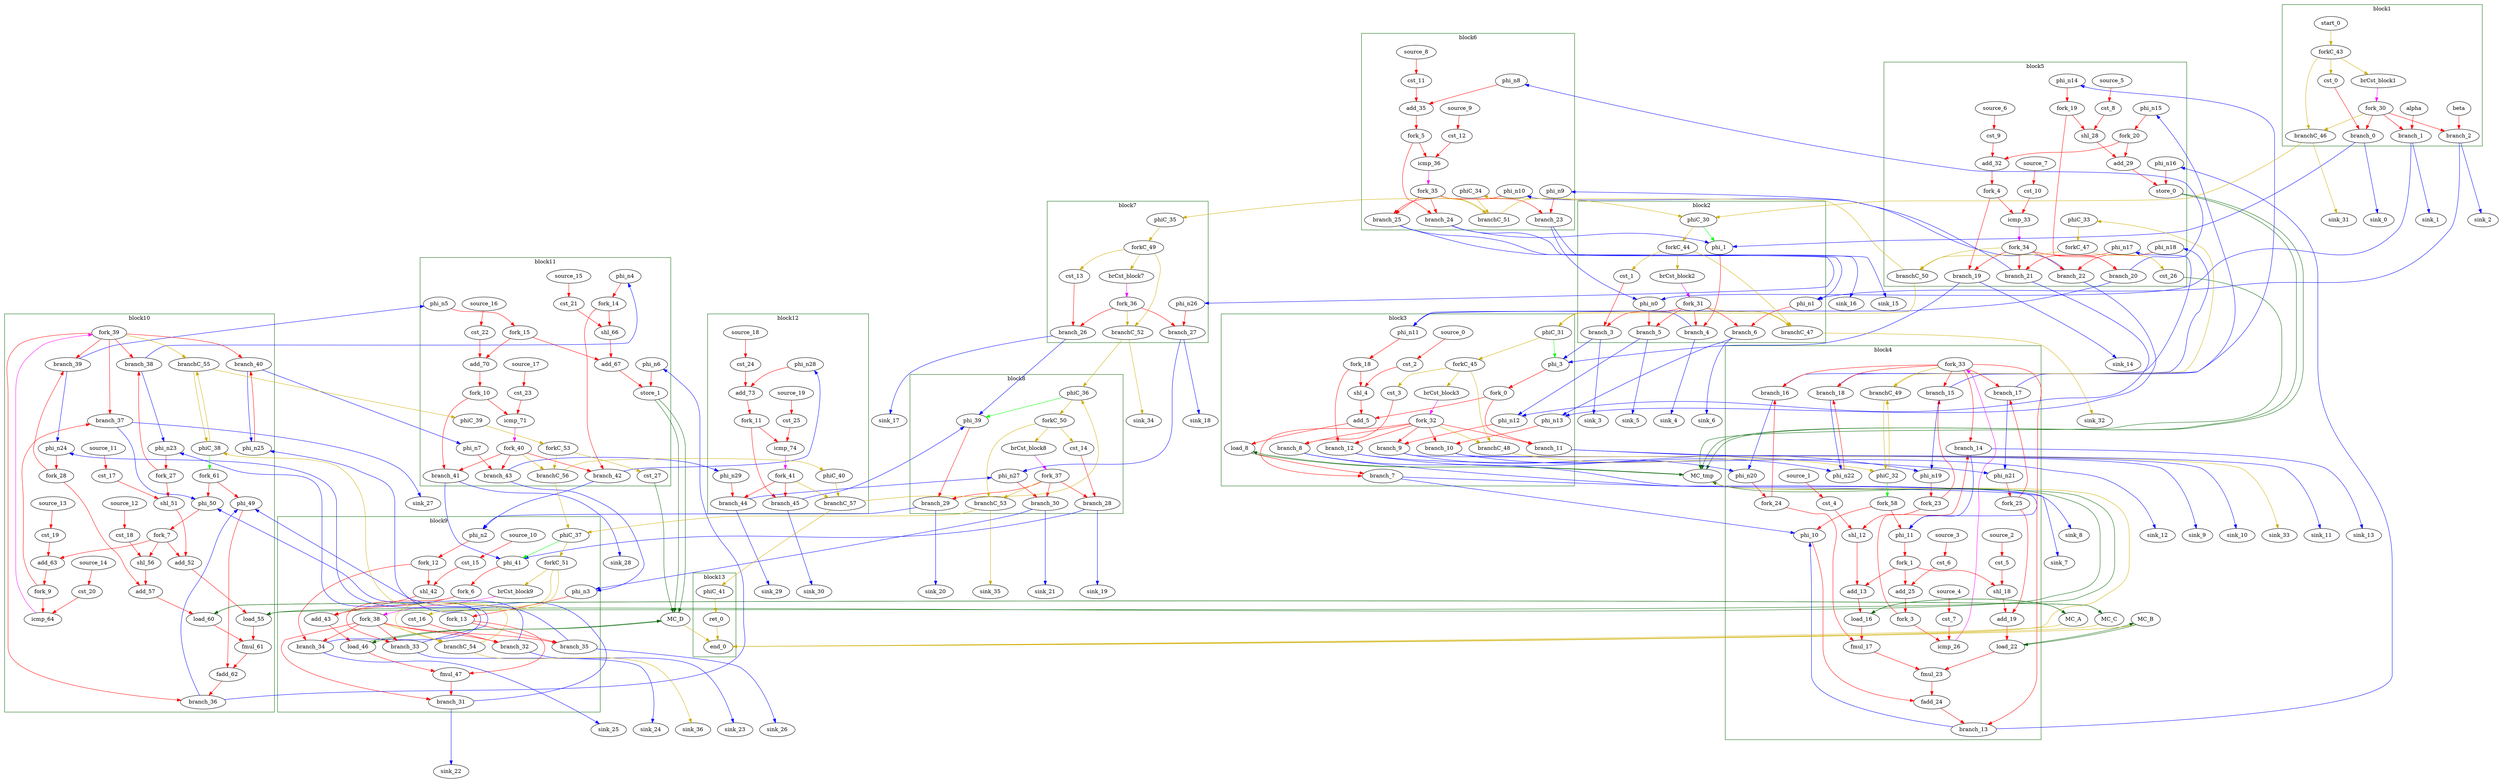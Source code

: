 Digraph G {
	splines=spline;
//DHLS version: 0.1.1" [shape = "none" pos = "20,20!"]
		"alpha" [type = "Entry", bbID= 1, in = "in1:32", out = "out1:32"];
		"beta" [type = "Entry", bbID= 1, in = "in1:32", out = "out1:32"];
		"brCst_block1" [type = "Constant", bbID= 1, in = "in1:1", out = "out1:1", value = "0x1"];
		"cst_0" [type = "Constant", bbID= 1, in = "in1:1", out = "out1:1", value = "0x00000000"];
		"phi_1" [type = "Mux", bbID= 2, in = "in1?:1 in2:4 in3:4 ", out = "out1:4", delay=1.397];
		"brCst_block2" [type = "Constant", bbID= 2, in = "in1:1", out = "out1:1", value = "0x1"];
		"cst_1" [type = "Constant", bbID= 2, in = "in1:1", out = "out1:1", value = "0x00000000"];
		"phi_3" [type = "Mux", bbID= 3, in = "in1?:1 in2:4 in3:4 ", out = "out1:4", delay=1.397];
		"cst_2" [type = "Constant", bbID= 3, in = "in1:2", out = "out1:2", value = "0x00000003"];
		"shl_4" [type = "Operator", bbID= 3, op = "shl_op", in = "in1:7 in2:7 ", out = "out1:7 ", delay=0.000, latency=0, II=1];
		"add_5" [type = "Operator", bbID= 3, op = "add_op", in = "in1:8 in2:8 ", out = "out1:8 ", delay=2.287, latency=0, II=1];
		"load_8" [type = "Operator", bbID= 3, op = "mc_load_op", bbID= 3, portId= 0, in = "in1:32 in2:8 ", out = "out1:32 out2:8 ", delay=1.412, latency=2, II=1];
		"brCst_block3" [type = "Constant", bbID= 3, in = "in1:1", out = "out1:1", value = "0x1"];
		"phi_10" [type = "Mux", bbID= 4, in = "in1?:1 in2:32 in3:32 ", out = "out1:32", delay=1.397];
		"cst_3" [type = "Constant", bbID= 3, in = "in1:1", out = "out1:1", value = "0x00000000"];
		"phi_11" [type = "Mux", bbID= 4, in = "in1?:1 in2:4 in3:4 ", out = "out1:4", delay=1.397];
		"cst_4" [type = "Constant", bbID= 4, in = "in1:2", out = "out1:2", value = "0x00000003"];
		"shl_12" [type = "Operator", bbID= 4, op = "shl_op", in = "in1:7 in2:7 ", out = "out1:7 ", delay=0.000, latency=0, II=1];
		"add_13" [type = "Operator", bbID= 4, op = "add_op", in = "in1:8 in2:8 ", out = "out1:8 ", delay=2.287, latency=0, II=1];
		"load_16" [type = "Operator", bbID= 4, op = "mc_load_op", bbID= 4, portId= 0, in = "in1:32 in2:8 ", out = "out1:32 out2:8 ", delay=1.412, latency=2, II=1];
		"fmul_17" [type = "Operator", bbID= 4, op = "fmul_op", in = "in1:32 in2:32 ", out = "out1:32 ", delay=0.000, latency=6, II=1];
		"cst_5" [type = "Constant", bbID= 4, in = "in1:2", out = "out1:2", value = "0x00000003"];
		"shl_18" [type = "Operator", bbID= 4, op = "shl_op", in = "in1:7 in2:7 ", out = "out1:7 ", delay=0.000, latency=0, II=1];
		"add_19" [type = "Operator", bbID= 4, op = "add_op", in = "in1:8 in2:8 ", out = "out1:8 ", delay=2.287, latency=0, II=1];
		"load_22" [type = "Operator", bbID= 4, op = "mc_load_op", bbID= 4, portId= 0, in = "in1:32 in2:8 ", out = "out1:32 out2:8 ", delay=1.412, latency=2, II=1];
		"fmul_23" [type = "Operator", bbID= 4, op = "fmul_op", in = "in1:32 in2:32 ", out = "out1:32 ", delay=0.000, latency=6, II=1];
		"fadd_24" [type = "Operator", bbID= 4, op = "fadd_op", in = "in1:32 in2:32 ", out = "out1:32 ", delay=0.000, latency=10, II=1];
		"cst_6" [type = "Constant", bbID= 4, in = "in1:1", out = "out1:1", value = "0x00000001"];
		"add_25" [type = "Operator", bbID= 4, op = "add_op", in = "in1:4 in2:4 ", out = "out1:4 ", delay=2.287, latency=0, II=1];
		"cst_7" [type = "Constant", bbID= 4, in = "in1:4", out = "out1:4", value = "0x00000008"];
		"icmp_26" [type = "Operator", bbID= 4, op = "icmp_ult_op", in = "in1:4 in2:4 ", out = "out1:1 ", delay=1.907, latency=0, II=1];
		"cst_8" [type = "Constant", bbID= 5, in = "in1:2", out = "out1:2", value = "0x00000003"];
		"shl_28" [type = "Operator", bbID= 5, op = "shl_op", in = "in1:7 in2:7 ", out = "out1:7 ", delay=0.000, latency=0, II=1];
		"add_29" [type = "Operator", bbID= 5, op = "add_op", in = "in1:8 in2:8 ", out = "out1:8 ", delay=2.287, latency=0, II=1];
		"store_0" [type = "Operator", bbID= 5, op = "mc_store_op", bbID= 5, portId= 0, in = "in1:32 in2:8 ", out = "out1:32 out2:8 ", delay=0.672, latency=0, II=1];
		"cst_9" [type = "Constant", bbID= 5, in = "in1:1", out = "out1:1", value = "0x00000001"];
		"add_32" [type = "Operator", bbID= 5, op = "add_op", in = "in1:4 in2:4 ", out = "out1:4 ", delay=2.287, latency=0, II=1];
		"cst_10" [type = "Constant", bbID= 5, in = "in1:4", out = "out1:4", value = "0x00000008"];
		"icmp_33" [type = "Operator", bbID= 5, op = "icmp_ult_op", in = "in1:4 in2:4 ", out = "out1:1 ", delay=1.907, latency=0, II=1];
		"cst_11" [type = "Constant", bbID= 6, in = "in1:1", out = "out1:1", value = "0x00000001"];
		"add_35" [type = "Operator", bbID= 6, op = "add_op", in = "in1:4 in2:4 ", out = "out1:4 ", delay=2.287, latency=0, II=1];
		"cst_12" [type = "Constant", bbID= 6, in = "in1:4", out = "out1:4", value = "0x00000008"];
		"icmp_36" [type = "Operator", bbID= 6, op = "icmp_ult_op", in = "in1:4 in2:4 ", out = "out1:1 ", delay=1.907, latency=0, II=1];
		"brCst_block7" [type = "Constant", bbID= 7, in = "in1:1", out = "out1:1", value = "0x1"];
		"cst_13" [type = "Constant", bbID= 7, in = "in1:1", out = "out1:1", value = "0x00000000"];
		"phi_39" [type = "Mux", bbID= 8, in = "in1?:1 in2:4 in3:4 ", out = "out1:4", delay=1.397];
		"brCst_block8" [type = "Constant", bbID= 8, in = "in1:1", out = "out1:1", value = "0x1"];
		"cst_14" [type = "Constant", bbID= 8, in = "in1:1", out = "out1:1", value = "0x00000000"];
		"phi_41" [type = "Mux", bbID= 9, in = "in1?:1 in2:4 in3:4 ", out = "out1:4", delay=1.397];
		"cst_15" [type = "Constant", bbID= 9, in = "in1:2", out = "out1:2", value = "0x00000003"];
		"shl_42" [type = "Operator", bbID= 9, op = "shl_op", in = "in1:7 in2:7 ", out = "out1:7 ", delay=0.000, latency=0, II=1];
		"add_43" [type = "Operator", bbID= 9, op = "add_op", in = "in1:8 in2:8 ", out = "out1:8 ", delay=2.287, latency=0, II=1];
		"load_46" [type = "Operator", bbID= 9, op = "mc_load_op", bbID= 9, portId= 0, in = "in1:32 in2:8 ", out = "out1:32 out2:8 ", delay=1.412, latency=2, II=1];
		"fmul_47" [type = "Operator", bbID= 9, op = "fmul_op", in = "in1:32 in2:32 ", out = "out1:32 ", delay=0.000, latency=6, II=1];
		"brCst_block9" [type = "Constant", bbID= 9, in = "in1:1", out = "out1:1", value = "0x1"];
		"phi_49" [type = "Mux", bbID= 10, in = "in1?:1 in2:32 in3:32 ", out = "out1:32", delay=1.397];
		"cst_16" [type = "Constant", bbID= 9, in = "in1:1", out = "out1:1", value = "0x00000000"];
		"phi_50" [type = "Mux", bbID= 10, in = "in1?:1 in2:4 in3:4 ", out = "out1:4", delay=1.397];
		"cst_17" [type = "Constant", bbID= 10, in = "in1:2", out = "out1:2", value = "0x00000003"];
		"shl_51" [type = "Operator", bbID= 10, op = "shl_op", in = "in1:7 in2:7 ", out = "out1:7 ", delay=0.000, latency=0, II=1];
		"add_52" [type = "Operator", bbID= 10, op = "add_op", in = "in1:8 in2:8 ", out = "out1:8 ", delay=2.287, latency=0, II=1];
		"load_55" [type = "Operator", bbID= 10, op = "mc_load_op", bbID= 10, portId= 1, in = "in1:32 in2:8 ", out = "out1:32 out2:8 ", delay=1.412, latency=2, II=1];
		"cst_18" [type = "Constant", bbID= 10, in = "in1:2", out = "out1:2", value = "0x00000003"];
		"shl_56" [type = "Operator", bbID= 10, op = "shl_op", in = "in1:7 in2:7 ", out = "out1:7 ", delay=0.000, latency=0, II=1];
		"add_57" [type = "Operator", bbID= 10, op = "add_op", in = "in1:8 in2:8 ", out = "out1:8 ", delay=2.287, latency=0, II=1];
		"load_60" [type = "Operator", bbID= 10, op = "mc_load_op", bbID= 10, portId= 0, in = "in1:32 in2:8 ", out = "out1:32 out2:8 ", delay=1.412, latency=2, II=1];
		"fmul_61" [type = "Operator", bbID= 10, op = "fmul_op", in = "in1:32 in2:32 ", out = "out1:32 ", delay=0.000, latency=6, II=1];
		"fadd_62" [type = "Operator", bbID= 10, op = "fadd_op", in = "in1:32 in2:32 ", out = "out1:32 ", delay=0.000, latency=10, II=1];
		"cst_19" [type = "Constant", bbID= 10, in = "in1:1", out = "out1:1", value = "0x00000001"];
		"add_63" [type = "Operator", bbID= 10, op = "add_op", in = "in1:4 in2:4 ", out = "out1:4 ", delay=2.287, latency=0, II=1];
		"cst_20" [type = "Constant", bbID= 10, in = "in1:4", out = "out1:4", value = "0x00000008"];
		"icmp_64" [type = "Operator", bbID= 10, op = "icmp_ult_op", in = "in1:4 in2:4 ", out = "out1:1 ", delay=1.907, latency=0, II=1];
		"cst_21" [type = "Constant", bbID= 11, in = "in1:2", out = "out1:2", value = "0x00000003"];
		"shl_66" [type = "Operator", bbID= 11, op = "shl_op", in = "in1:7 in2:7 ", out = "out1:7 ", delay=0.000, latency=0, II=1];
		"add_67" [type = "Operator", bbID= 11, op = "add_op", in = "in1:8 in2:8 ", out = "out1:8 ", delay=2.287, latency=0, II=1];
		"store_1" [type = "Operator", bbID= 11, op = "mc_store_op", bbID= 11, portId= 0, in = "in1:32 in2:8 ", out = "out1:32 out2:8 ", delay=0.672, latency=0, II=1];
		"cst_22" [type = "Constant", bbID= 11, in = "in1:1", out = "out1:1", value = "0x00000001"];
		"add_70" [type = "Operator", bbID= 11, op = "add_op", in = "in1:4 in2:4 ", out = "out1:4 ", delay=2.287, latency=0, II=1];
		"cst_23" [type = "Constant", bbID= 11, in = "in1:4", out = "out1:4", value = "0x00000008"];
		"icmp_71" [type = "Operator", bbID= 11, op = "icmp_ult_op", in = "in1:4 in2:4 ", out = "out1:1 ", delay=1.907, latency=0, II=1];
		"cst_24" [type = "Constant", bbID= 12, in = "in1:1", out = "out1:1", value = "0x00000001"];
		"add_73" [type = "Operator", bbID= 12, op = "add_op", in = "in1:4 in2:4 ", out = "out1:4 ", delay=2.287, latency=0, II=1];
		"cst_25" [type = "Constant", bbID= 12, in = "in1:4", out = "out1:4", value = "0x00000008"];
		"icmp_74" [type = "Operator", bbID= 12, op = "icmp_ult_op", in = "in1:4 in2:4 ", out = "out1:1 ", delay=1.907, latency=0, II=1];
		"ret_0" [type = "Operator", bbID= 13, op = "ret_op", in = "in1:0 ", out = "out1:0 ", delay=0.000, latency=0, II=1];
		"phi_n0" [type = "Merge", bbID= 2, in = "in1:32 in2:32 ", out = "out1:32", delay=1.397];
		"phi_n1" [type = "Merge", bbID= 2, in = "in1:32 in2:32 ", out = "out1:32", delay=1.397];
		"phi_n2" [type = "Merge", bbID= 9, in = "in1:4 in2:4 ", out = "out1:4", delay=1.397];
		"phi_n3" [type = "Merge", bbID= 9, in = "in1:32 in2:32 ", out = "out1:32", delay=1.397];
		"phi_n4" [type = "Merge", bbID= 11, in = "in1:4 ", out = "out1:4", delay=0.000];
		"phi_n5" [type = "Merge", bbID= 11, in = "in1:4 ", out = "out1:4", delay=0.000];
		"phi_n6" [type = "Merge", bbID= 11, in = "in1:32 ", out = "out1:32", delay=0.000];
		"phi_n7" [type = "Merge", bbID= 11, in = "in1:32 ", out = "out1:32", delay=0.000];
		"phi_n8" [type = "Merge", bbID= 6, in = "in1:4 ", out = "out1:4", delay=0.000];
		"phi_n9" [type = "Merge", bbID= 6, in = "in1:32 ", out = "out1:32", delay=0.000];
		"phi_n10" [type = "Merge", bbID= 6, in = "in1:32 ", out = "out1:32", delay=0.000];
		"phi_n11" [type = "Merge", bbID= 3, in = "in1:4 in2:4 ", out = "out1:4", delay=1.397];
		"phi_n12" [type = "Merge", bbID= 3, in = "in1:32 in2:32 ", out = "out1:32", delay=1.397];
		"phi_n13" [type = "Merge", bbID= 3, in = "in1:32 in2:32 ", out = "out1:32", delay=1.397];
		"phi_n14" [type = "Merge", bbID= 5, in = "in1:4 ", out = "out1:4", delay=0.000];
		"phi_n15" [type = "Merge", bbID= 5, in = "in1:4 ", out = "out1:4", delay=0.000];
		"phi_n16" [type = "Merge", bbID= 5, in = "in1:32 ", out = "out1:32", delay=0.000];
		"phi_n17" [type = "Merge", bbID= 5, in = "in1:32 ", out = "out1:32", delay=0.000];
		"phi_n18" [type = "Merge", bbID= 5, in = "in1:32 ", out = "out1:32", delay=0.000];
		"phi_n19" [type = "Merge", bbID= 4, in = "in1:4 in2:4 ", out = "out1:4", delay=1.397];
		"phi_n20" [type = "Merge", bbID= 4, in = "in1:32 in2:32 ", out = "out1:32", delay=1.397];
		"phi_n21" [type = "Merge", bbID= 4, in = "in1:4 in2:4 ", out = "out1:4", delay=1.397];
		"phi_n22" [type = "Merge", bbID= 4, in = "in1:32 in2:32 ", out = "out1:32", delay=1.397];
		"phi_n23" [type = "Merge", bbID= 10, in = "in1:4 in2:4 ", out = "out1:4", delay=1.397];
		"phi_n24" [type = "Merge", bbID= 10, in = "in1:4 in2:4 ", out = "out1:4", delay=1.397];
		"phi_n25" [type = "Merge", bbID= 10, in = "in1:32 in2:32 ", out = "out1:32", delay=1.397];
		"phi_n26" [type = "Merge", bbID= 7, in = "in1:32 ", out = "out1:32", delay=0.000];
		"phi_n27" [type = "Merge", bbID= 8, in = "in1:32 in2:32 ", out = "out1:32", delay=1.397];
		"phi_n28" [type = "Merge", bbID= 12, in = "in1:4 ", out = "out1:4", delay=0.000];
		"phi_n29" [type = "Merge", bbID= 12, in = "in1:32 ", out = "out1:32", delay=0.000];
		"fork_0" [type = "Fork", bbID= 3, in = "in1:4", out = "out1:4 out2:4 "];
		"fork_1" [type = "Fork", bbID= 4, in = "in1:4", out = "out1:4 out2:4 out3:4 "];
		"fork_3" [type = "Fork", bbID= 4, in = "in1:4", out = "out1:4 out2:4 "];
		"fork_4" [type = "Fork", bbID= 5, in = "in1:4", out = "out1:4 out2:4 "];
		"fork_5" [type = "Fork", bbID= 6, in = "in1:4", out = "out1:4 out2:4 "];
		"fork_6" [type = "Fork", bbID= 9, in = "in1:4", out = "out1:4 out2:4 "];
		"fork_7" [type = "Fork", bbID= 10, in = "in1:4", out = "out1:4 out2:4 out3:4 "];
		"fork_9" [type = "Fork", bbID= 10, in = "in1:4", out = "out1:4 out2:4 "];
		"fork_10" [type = "Fork", bbID= 11, in = "in1:4", out = "out1:4 out2:4 "];
		"fork_11" [type = "Fork", bbID= 12, in = "in1:4", out = "out1:4 out2:4 "];
		"fork_12" [type = "Fork", bbID= 9, in = "in1:4", out = "out1:4 out2:4 "];
		"fork_13" [type = "Fork", bbID= 9, in = "in1:32", out = "out1:32 out2:32 "];
		"fork_14" [type = "Fork", bbID= 11, in = "in1:4", out = "out1:4 out2:4 "];
		"fork_15" [type = "Fork", bbID= 11, in = "in1:4", out = "out1:4 out2:4 "];
		"fork_18" [type = "Fork", bbID= 3, in = "in1:4", out = "out1:4 out2:4 "];
		"fork_19" [type = "Fork", bbID= 5, in = "in1:4", out = "out1:4 out2:4 "];
		"fork_20" [type = "Fork", bbID= 5, in = "in1:4", out = "out1:4 out2:4 "];
		"fork_23" [type = "Fork", bbID= 4, in = "in1:4", out = "out1:4 out2:4 "];
		"fork_24" [type = "Fork", bbID= 4, in = "in1:32", out = "out1:32 out2:32 "];
		"fork_25" [type = "Fork", bbID= 4, in = "in1:4", out = "out1:4 out2:4 "];
		"fork_27" [type = "Fork", bbID= 10, in = "in1:4", out = "out1:4 out2:4 "];
		"fork_28" [type = "Fork", bbID= 10, in = "in1:4", out = "out1:4 out2:4 "];
		"branch_0" [type = "Branch", bbID= 1,  in = "in1:1 in2?:1", out = "out1+:1 out2-:1"];
		"branch_1" [type = "Branch", bbID= 1,  in = "in1:32 in2?:1", out = "out1+:32 out2-:32"];
		"branch_2" [type = "Branch", bbID= 1,  in = "in1:32 in2?:1", out = "out1+:32 out2-:32"];
		"fork_30" [type = "Fork", bbID= 1, in = "in1:1", out = "out1:1 out2:1 out3:1 out4:1 "];
		"branch_3" [type = "Branch", bbID= 2,  in = "in1:1 in2?:1", out = "out1+:1 out2-:1"];
		"branch_4" [type = "Branch", bbID= 2,  in = "in1:4 in2?:1", out = "out1+:4 out2-:4"];
		"branch_5" [type = "Branch", bbID= 2,  in = "in1:32 in2?:1", out = "out1+:32 out2-:32"];
		"branch_6" [type = "Branch", bbID= 2,  in = "in1:32 in2?:1", out = "out1+:32 out2-:32"];
		"fork_31" [type = "Fork", bbID= 2, in = "in1:1", out = "out1:1 out2:1 out3:1 out4:1 out5:1 "];
		"branch_7" [type = "Branch", bbID= 3,  in = "in1:32 in2?:1", out = "out1+:32 out2-:32"];
		"branch_8" [type = "Branch", bbID= 3,  in = "in1:1 in2?:1", out = "out1+:1 out2-:1"];
		"branch_9" [type = "Branch", bbID= 3,  in = "in1:32 in2?:1", out = "out1+:32 out2-:32"];
		"branch_10" [type = "Branch", bbID= 3,  in = "in1:32 in2?:1", out = "out1+:32 out2-:32"];
		"branch_11" [type = "Branch", bbID= 3,  in = "in1:4 in2?:1", out = "out1+:4 out2-:4"];
		"branch_12" [type = "Branch", bbID= 3,  in = "in1:4 in2?:1", out = "out1+:4 out2-:4"];
		"fork_32" [type = "Fork", bbID= 3, in = "in1:1", out = "out1:1 out2:1 out3:1 out4:1 out5:1 out6:1 out7:1 "];
		"branch_13" [type = "Branch", bbID= 4,  in = "in1:32 in2?:1", out = "out1+:32 out2-:32"];
		"branch_14" [type = "Branch", bbID= 4,  in = "in1:4 in2?:1", out = "out1+:4 out2-:4"];
		"branch_15" [type = "Branch", bbID= 4,  in = "in1:4 in2?:1", out = "out1+:4 out2-:4"];
		"branch_16" [type = "Branch", bbID= 4,  in = "in1:32 in2?:1", out = "out1+:32 out2-:32"];
		"branch_17" [type = "Branch", bbID= 4,  in = "in1:4 in2?:1", out = "out1+:4 out2-:4"];
		"branch_18" [type = "Branch", bbID= 4,  in = "in1:32 in2?:1", out = "out1+:32 out2-:32"];
		"fork_33" [type = "Fork", bbID= 4, in = "in1:1", out = "out1:1 out2:1 out3:1 out4:1 out5:1 out6:1 out7:1 "];
		"branch_19" [type = "Branch", bbID= 5,  in = "in1:4 in2?:1", out = "out1+:4 out2-:4"];
		"branch_20" [type = "Branch", bbID= 5,  in = "in1:4 in2?:1", out = "out1+:4 out2-:4"];
		"branch_21" [type = "Branch", bbID= 5,  in = "in1:32 in2?:1", out = "out1+:32 out2-:32"];
		"branch_22" [type = "Branch", bbID= 5,  in = "in1:32 in2?:1", out = "out1+:32 out2-:32"];
		"fork_34" [type = "Fork", bbID= 5, in = "in1:1", out = "out1:1 out2:1 out3:1 out4:1 out5:1 "];
		"branch_23" [type = "Branch", bbID= 6,  in = "in1:32 in2?:1", out = "out1+:32 out2-:32"];
		"branch_24" [type = "Branch", bbID= 6,  in = "in1:4 in2?:1", out = "out1+:4 out2-:4"];
		"branch_25" [type = "Branch", bbID= 6,  in = "in1:32 in2?:1", out = "out1+:32 out2-:32"];
		"fork_35" [type = "Fork", bbID= 6, in = "in1:1", out = "out1:1 out2:1 out3:1 out4:1 "];
		"branch_26" [type = "Branch", bbID= 7,  in = "in1:1 in2?:1", out = "out1+:1 out2-:1"];
		"branch_27" [type = "Branch", bbID= 7,  in = "in1:32 in2?:1", out = "out1+:32 out2-:32"];
		"fork_36" [type = "Fork", bbID= 7, in = "in1:1", out = "out1:1 out2:1 out3:1 "];
		"branch_28" [type = "Branch", bbID= 8,  in = "in1:1 in2?:1", out = "out1+:1 out2-:1"];
		"branch_29" [type = "Branch", bbID= 8,  in = "in1:4 in2?:1", out = "out1+:4 out2-:4"];
		"branch_30" [type = "Branch", bbID= 8,  in = "in1:32 in2?:1", out = "out1+:32 out2-:32"];
		"fork_37" [type = "Fork", bbID= 8, in = "in1:1", out = "out1:1 out2:1 out3:1 out4:1 "];
		"branch_31" [type = "Branch", bbID= 9,  in = "in1:32 in2?:1", out = "out1+:32 out2-:32"];
		"branch_32" [type = "Branch", bbID= 9,  in = "in1:1 in2?:1", out = "out1+:1 out2-:1"];
		"branch_33" [type = "Branch", bbID= 9,  in = "in1:4 in2?:1", out = "out1+:4 out2-:4"];
		"branch_34" [type = "Branch", bbID= 9,  in = "in1:4 in2?:1", out = "out1+:4 out2-:4"];
		"branch_35" [type = "Branch", bbID= 9,  in = "in1:32 in2?:1", out = "out1+:32 out2-:32"];
		"fork_38" [type = "Fork", bbID= 9, in = "in1:1", out = "out1:1 out2:1 out3:1 out4:1 out5:1 out6:1 "];
		"branch_36" [type = "Branch", bbID= 10,  in = "in1:32 in2?:1", out = "out1+:32 out2-:32"];
		"branch_37" [type = "Branch", bbID= 10,  in = "in1:4 in2?:1", out = "out1+:4 out2-:4"];
		"branch_38" [type = "Branch", bbID= 10,  in = "in1:4 in2?:1", out = "out1+:4 out2-:4"];
		"branch_39" [type = "Branch", bbID= 10,  in = "in1:4 in2?:1", out = "out1+:4 out2-:4"];
		"branch_40" [type = "Branch", bbID= 10,  in = "in1:32 in2?:1", out = "out1+:32 out2-:32"];
		"fork_39" [type = "Fork", bbID= 10, in = "in1:1", out = "out1:1 out2:1 out3:1 out4:1 out5:1 out6:1 "];
		"branch_41" [type = "Branch", bbID= 11,  in = "in1:4 in2?:1", out = "out1+:4 out2-:4"];
		"branch_42" [type = "Branch", bbID= 11,  in = "in1:4 in2?:1", out = "out1+:4 out2-:4"];
		"branch_43" [type = "Branch", bbID= 11,  in = "in1:32 in2?:1", out = "out1+:32 out2-:32"];
		"fork_40" [type = "Fork", bbID= 11, in = "in1:1", out = "out1:1 out2:1 out3:1 out4:1 "];
		"branch_44" [type = "Branch", bbID= 12,  in = "in1:32 in2?:1", out = "out1+:32 out2-:32"];
		"branch_45" [type = "Branch", bbID= 12,  in = "in1:4 in2?:1", out = "out1+:4 out2-:4"];
		"fork_41" [type = "Fork", bbID= 12, in = "in1:1", out = "out1:1 out2:1 out3:1 "];
		"MC_tmp" [type = "MC", bbID= 0, in = "in1:32*c0 in2:8*l0a in3:8*s0a in4:32*s0d in5:8*l1a ", out = "out1:32*l0d out2:32*l1d out3:0*e ", memory = "tmp", bbcount = 1, ldcount = 2, stcount = 1];
		"MC_A" [type = "MC", bbID= 0, in = "in1:8*l0a ", out = "out1:32*l0d out2:0*e ", memory = "A", bbcount = 0, ldcount = 1, stcount = 0];
		"MC_B" [type = "MC", bbID= 0, in = "in1:8*l0a ", out = "out1:32*l0d out2:0*e ", memory = "B", bbcount = 0, ldcount = 1, stcount = 0];
		"cst_26" [type = "Constant", bbID= 5, in = "in1:1", out = "out1:1", value = "0x00000001"];
		"MC_D" [type = "MC", bbID= 0, in = "in1:32*c0 in2:8*l0a in3:8*s0a in4:32*s0d ", out = "out1:32*l0d out2:0*e ", memory = "D", bbcount = 1, ldcount = 1, stcount = 1];
		"MC_C" [type = "MC", bbID= 0, in = "in1:8*l0a ", out = "out1:32*l0d out2:0*e ", memory = "C", bbcount = 0, ldcount = 1, stcount = 0];
		"cst_27" [type = "Constant", bbID= 11, in = "in1:1", out = "out1:1", value = "0x00000001"];
		"end_0" [type = "Exit", bbID= 0, in = "in1:0*e in2:0*e in3:0*e in4:0*e in5:0*e in6:0 ", out = "out1:0"];
		"start_0" [type = "Entry", control= "true", bbID= 1, in = "in1:0", out = "out1:0"];
		"forkC_43" [type = "Fork", bbID= 1, in = "in1:0", out = "out1:0 out2:0 out3:0 "];
		"branchC_46" [type = "Branch", bbID= 1,  in = "in1:0 in2?:1", out = "out1+:0 out2-:0"];
		"phiC_30" [type = "CntrlMerge", bbID= 2, in = "in1:0 in2:0 ", out = "out1:0 out2?:1", delay=0.000];
		"forkC_44" [type = "Fork", bbID= 2, in = "in1:0", out = "out1:0 out2:0 out3:0 "];
		"branchC_47" [type = "Branch", bbID= 2,  in = "in1:0 in2?:1", out = "out1+:0 out2-:0"];
		"phiC_31" [type = "CntrlMerge", bbID= 3, in = "in1:0 in2:0 ", out = "out1:0 out2?:1", delay=0.000];
		"forkC_45" [type = "Fork", bbID= 3, in = "in1:0", out = "out1:0 out2:0 out3:0 "];
		"branchC_48" [type = "Branch", bbID= 3,  in = "in1:0 in2?:1", out = "out1+:0 out2-:0"];
		"phiC_32" [type = "CntrlMerge", bbID= 4, in = "in1:0 in2:0 ", out = "out1:0 out2?:1", delay=0.000];
		"branchC_49" [type = "Branch", bbID= 4,  in = "in1:0 in2?:1", out = "out1+:0 out2-:0"];
		"phiC_33" [type = "Merge", bbID= 5, in = "in1:0 ", out = "out1:0", delay=0.000];
		"forkC_47" [type = "Fork", bbID= 5, in = "in1:0", out = "out1:0 out2:0 "];
		"branchC_50" [type = "Branch", bbID= 5,  in = "in1:0 in2?:1", out = "out1+:0 out2-:0"];
		"phiC_34" [type = "Merge", bbID= 6, in = "in1:0 ", out = "out1:0", delay=0.000];
		"branchC_51" [type = "Branch", bbID= 6,  in = "in1:0 in2?:1", out = "out1+:0 out2-:0"];
		"phiC_35" [type = "Merge", bbID= 7, in = "in1:0 ", out = "out1:0", delay=0.000];
		"forkC_49" [type = "Fork", bbID= 7, in = "in1:0", out = "out1:0 out2:0 out3:0 "];
		"branchC_52" [type = "Branch", bbID= 7,  in = "in1:0 in2?:1", out = "out1+:0 out2-:0"];
		"phiC_36" [type = "CntrlMerge", bbID= 8, in = "in1:0 in2:0 ", out = "out1:0 out2?:1", delay=0.000];
		"forkC_50" [type = "Fork", bbID= 8, in = "in1:0", out = "out1:0 out2:0 out3:0 "];
		"branchC_53" [type = "Branch", bbID= 8,  in = "in1:0 in2?:1", out = "out1+:0 out2-:0"];
		"phiC_37" [type = "CntrlMerge", bbID= 9, in = "in1:0 in2:0 ", out = "out1:0 out2?:1", delay=0.000];
		"forkC_51" [type = "Fork", bbID= 9, in = "in1:0", out = "out1:0 out2:0 out3:0 "];
		"branchC_54" [type = "Branch", bbID= 9,  in = "in1:0 in2?:1", out = "out1+:0 out2-:0"];
		"phiC_38" [type = "CntrlMerge", bbID= 10, in = "in1:0 in2:0 ", out = "out1:0 out2?:1", delay=0.000];
		"branchC_55" [type = "Branch", bbID= 10,  in = "in1:0 in2?:1", out = "out1+:0 out2-:0"];
		"phiC_39" [type = "Merge", bbID= 11, in = "in1:0 ", out = "out1:0", delay=0.000];
		"forkC_53" [type = "Fork", bbID= 11, in = "in1:0", out = "out1:0 out2:0 "];
		"branchC_56" [type = "Branch", bbID= 11,  in = "in1:0 in2?:1", out = "out1+:0 out2-:0"];
		"phiC_40" [type = "Merge", bbID= 12, in = "in1:0 ", out = "out1:0", delay=0.000];
		"branchC_57" [type = "Branch", bbID= 12,  in = "in1:0 in2?:1", out = "out1+:0 out2-:0"];
		"phiC_41" [type = "Merge", bbID= 13, in = "in1:0 ", out = "out1:0", delay=0.000];
		"sink_0" [type = "Sink", bbID= 0, in = "in1:1"];
		"sink_1" [type = "Sink", bbID= 0, in = "in1:32"];
		"sink_2" [type = "Sink", bbID= 0, in = "in1:32"];
		"sink_3" [type = "Sink", bbID= 0, in = "in1:1"];
		"sink_4" [type = "Sink", bbID= 0, in = "in1:4"];
		"sink_5" [type = "Sink", bbID= 0, in = "in1:32"];
		"sink_6" [type = "Sink", bbID= 0, in = "in1:32"];
		"sink_7" [type = "Sink", bbID= 0, in = "in1:32"];
		"sink_8" [type = "Sink", bbID= 0, in = "in1:1"];
		"sink_9" [type = "Sink", bbID= 0, in = "in1:32"];
		"sink_10" [type = "Sink", bbID= 0, in = "in1:32"];
		"sink_11" [type = "Sink", bbID= 0, in = "in1:4"];
		"sink_12" [type = "Sink", bbID= 0, in = "in1:4"];
		"sink_13" [type = "Sink", bbID= 0, in = "in1:4"];
		"sink_14" [type = "Sink", bbID= 0, in = "in1:4"];
		"sink_15" [type = "Sink", bbID= 0, in = "in1:32"];
		"sink_16" [type = "Sink", bbID= 0, in = "in1:4"];
		"sink_17" [type = "Sink", bbID= 0, in = "in1:1"];
		"sink_18" [type = "Sink", bbID= 0, in = "in1:32"];
		"sink_19" [type = "Sink", bbID= 0, in = "in1:1"];
		"sink_20" [type = "Sink", bbID= 0, in = "in1:4"];
		"sink_21" [type = "Sink", bbID= 0, in = "in1:32"];
		"sink_22" [type = "Sink", bbID= 0, in = "in1:32"];
		"sink_23" [type = "Sink", bbID= 0, in = "in1:1"];
		"sink_24" [type = "Sink", bbID= 0, in = "in1:4"];
		"sink_25" [type = "Sink", bbID= 0, in = "in1:4"];
		"sink_26" [type = "Sink", bbID= 0, in = "in1:32"];
		"sink_27" [type = "Sink", bbID= 0, in = "in1:4"];
		"sink_28" [type = "Sink", bbID= 0, in = "in1:4"];
		"sink_29" [type = "Sink", bbID= 0, in = "in1:32"];
		"sink_30" [type = "Sink", bbID= 0, in = "in1:4"];
		"sink_31" [type = "Sink", bbID= 0, in = "in1:0"];
		"sink_32" [type = "Sink", bbID= 0, in = "in1:0"];
		"sink_33" [type = "Sink", bbID= 0, in = "in1:0"];
		"sink_34" [type = "Sink", bbID= 0, in = "in1:0"];
		"sink_35" [type = "Sink", bbID= 0, in = "in1:0"];
		"sink_36" [type = "Sink", bbID= 0, in = "in1:0"];
		"source_0" [type = "Source", bbID= 3, out = "out1:2"];
		"source_1" [type = "Source", bbID= 4, out = "out1:2"];
		"source_2" [type = "Source", bbID= 4, out = "out1:2"];
		"source_3" [type = "Source", bbID= 4, out = "out1:1"];
		"source_4" [type = "Source", bbID= 4, out = "out1:4"];
		"source_5" [type = "Source", bbID= 5, out = "out1:2"];
		"source_6" [type = "Source", bbID= 5, out = "out1:1"];
		"source_7" [type = "Source", bbID= 5, out = "out1:4"];
		"source_8" [type = "Source", bbID= 6, out = "out1:1"];
		"source_9" [type = "Source", bbID= 6, out = "out1:4"];
		"source_10" [type = "Source", bbID= 9, out = "out1:2"];
		"source_11" [type = "Source", bbID= 10, out = "out1:2"];
		"source_12" [type = "Source", bbID= 10, out = "out1:2"];
		"source_13" [type = "Source", bbID= 10, out = "out1:1"];
		"source_14" [type = "Source", bbID= 10, out = "out1:4"];
		"source_15" [type = "Source", bbID= 11, out = "out1:2"];
		"source_16" [type = "Source", bbID= 11, out = "out1:1"];
		"source_17" [type = "Source", bbID= 11, out = "out1:4"];
		"source_18" [type = "Source", bbID= 12, out = "out1:1"];
		"source_19" [type = "Source", bbID= 12, out = "out1:4"];
		"fork_58" [type = "Fork", bbID= 4, in = "in1:1", out = "out1:1 out2:1 "];
		"fork_61" [type = "Fork", bbID= 10, in = "in1:1", out = "out1:1 out2:1 "];
		"load_8" -> "MC_tmp" [color = "darkgreen", mem_address = "true", from = "out2", to = "in2"];
		"MC_tmp" -> "load_8" [color = "darkgreen", mem_address = "false", from = "out1", to = "in1"];
		"load_16" -> "MC_A" [color = "darkgreen", mem_address = "true", from = "out2", to = "in1"];
		"MC_A" -> "load_16" [color = "darkgreen", mem_address = "false", from = "out1", to = "in1"];
		"load_22" -> "MC_B" [color = "darkgreen", mem_address = "true", from = "out2", to = "in1"];
		"MC_B" -> "load_22" [color = "darkgreen", mem_address = "false", from = "out1", to = "in1"];
		"store_0" -> "MC_tmp" [color = "darkgreen", mem_address = "true", from = "out2", to = "in3"];
		"store_0" -> "MC_tmp" [color = "darkgreen", mem_address = "false", from = "out1", to = "in4"];
		"load_46" -> "MC_D" [color = "darkgreen", mem_address = "true", from = "out2", to = "in2"];
		"MC_D" -> "load_46" [color = "darkgreen", mem_address = "false", from = "out1", to = "in1"];
		"load_55" -> "MC_tmp" [color = "darkgreen", mem_address = "true", from = "out2", to = "in5"];
		"MC_tmp" -> "load_55" [color = "darkgreen", mem_address = "false", from = "out2", to = "in1"];
		"load_60" -> "MC_C" [color = "darkgreen", mem_address = "true", from = "out2", to = "in1"];
		"MC_C" -> "load_60" [color = "darkgreen", mem_address = "false", from = "out1", to = "in1"];
		"store_1" -> "MC_D" [color = "darkgreen", mem_address = "true", from = "out2", to = "in3"];
		"store_1" -> "MC_D" [color = "darkgreen", mem_address = "false", from = "out1", to = "in4"];
		"cst_26" -> "MC_tmp" [color = "darkgreen", from = "out1", to = "in1"];
		"MC_tmp" -> "end_0" [color = "gold3", from = "out3", to = "in1"];
		"MC_A" -> "end_0" [color = "gold3", from = "out2", to = "in2"];
		"MC_B" -> "end_0" [color = "gold3", from = "out2", to = "in3"];
		"cst_27" -> "MC_D" [color = "darkgreen", from = "out1", to = "in1"];
		"MC_D" -> "end_0" [color = "gold3", from = "out2", to = "in4"];
		"MC_C" -> "end_0" [color = "gold3", from = "out2", to = "in5"];
	subgraph cluster_0 {
	color = "darkgreen";
		label = "block1";
		"alpha" -> "branch_1" [color = "red", from = "out1", to = "in1"];
		"beta" -> "branch_2" [color = "red", from = "out1", to = "in1"];
		"brCst_block1" -> "fork_30" [color = "magenta", from = "out1", to = "in1"];
		"cst_0" -> "branch_0" [color = "red", from = "out1", to = "in1"];
		"fork_30" -> "branch_2" [color = "red", from = "out1", to = "in2"];
		"fork_30" -> "branch_1" [color = "red", from = "out2", to = "in2"];
		"fork_30" -> "branch_0" [color = "red", from = "out3", to = "in2"];
		"fork_30" -> "branchC_46" [color = "gold3", from = "out4", to = "in2"];
		"start_0" -> "forkC_43" [color = "gold3", from = "out1", to = "in1"];
		"forkC_43" -> "cst_0" [color = "gold3", from = "out1", to = "in1"];
		"forkC_43" -> "branchC_46" [color = "gold3", from = "out2", to = "in1"];
		"forkC_43" -> "brCst_block1" [color = "gold3", from = "out3", to = "in1"];
	}
		"branch_0" -> "phi_1" [color = "blue", minlen = 3, from = "out1", to = "in2"];
		"branch_0" -> "sink_0" [color = "blue", minlen = 3, from = "out2", to = "in1"];
		"branch_1" -> "phi_n0" [color = "blue", minlen = 3, from = "out1", to = "in1"];
		"branch_1" -> "sink_1" [color = "blue", minlen = 3, from = "out2", to = "in1"];
		"branch_2" -> "phi_n1" [color = "blue", minlen = 3, from = "out1", to = "in1"];
		"branch_2" -> "sink_2" [color = "blue", minlen = 3, from = "out2", to = "in1"];
		"branchC_46" -> "phiC_30" [color = "gold3", minlen = 3, from = "out1", to = "in1"];
		"branchC_46" -> "sink_31" [color = "gold3", minlen = 3, from = "out2", to = "in1"];
	subgraph cluster_1 {
	color = "darkgreen";
		label = "block2";
		"phi_1" -> "branch_4" [color = "red", from = "out1", to = "in1"];
		"brCst_block2" -> "fork_31" [color = "magenta", from = "out1", to = "in1"];
		"cst_1" -> "branch_3" [color = "red", from = "out1", to = "in1"];
		"phi_n0" -> "branch_5" [color = "red", from = "out1", to = "in1"];
		"phi_n1" -> "branch_6" [color = "red", from = "out1", to = "in1"];
		"fork_31" -> "branch_6" [color = "red", from = "out1", to = "in2"];
		"fork_31" -> "branch_5" [color = "red", from = "out2", to = "in2"];
		"fork_31" -> "branch_4" [color = "red", from = "out3", to = "in2"];
		"fork_31" -> "branch_3" [color = "red", from = "out4", to = "in2"];
		"fork_31" -> "branchC_47" [color = "gold3", from = "out5", to = "in2"];
		"phiC_30" -> "phi_1" [color = "green", from = "out2", to = "in1"];
		"phiC_30" -> "forkC_44" [color = "gold3", from = "out1", to = "in1"];
		"forkC_44" -> "cst_1" [color = "gold3", from = "out1", to = "in1"];
		"forkC_44" -> "branchC_47" [color = "gold3", from = "out2", to = "in1"];
		"forkC_44" -> "brCst_block2" [color = "gold3", from = "out3", to = "in1"];
	}
		"branch_3" -> "phi_3" [color = "blue", minlen = 3, from = "out1", to = "in2"];
		"branch_3" -> "sink_3" [color = "blue", minlen = 3, from = "out2", to = "in1"];
		"branch_4" -> "phi_n11" [color = "blue", minlen = 3, from = "out1", to = "in1"];
		"branch_4" -> "sink_4" [color = "blue", minlen = 3, from = "out2", to = "in1"];
		"branch_5" -> "phi_n12" [color = "blue", minlen = 3, from = "out1", to = "in1"];
		"branch_5" -> "sink_5" [color = "blue", minlen = 3, from = "out2", to = "in1"];
		"branch_6" -> "phi_n13" [color = "blue", minlen = 3, from = "out1", to = "in1"];
		"branch_6" -> "sink_6" [color = "blue", minlen = 3, from = "out2", to = "in1"];
		"branchC_47" -> "phiC_31" [color = "gold3", minlen = 3, from = "out1", to = "in1"];
		"branchC_47" -> "sink_32" [color = "gold3", minlen = 3, from = "out2", to = "in1"];
	subgraph cluster_2 {
	color = "darkgreen";
		label = "block3";
		"phi_3" -> "fork_0" [color = "red", from = "out1", to = "in1"];
		"cst_2" -> "shl_4" [color = "red", from = "out1", to = "in2"];
		"shl_4" -> "add_5" [color = "red", from = "out1", to = "in1"];
		"add_5" -> "load_8" [color = "red", from = "out1", to = "in2"];
		"load_8" -> "branch_7" [color = "red", from = "out1", to = "in1"];
		"brCst_block3" -> "fork_32" [color = "magenta", from = "out1", to = "in1"];
		"cst_3" -> "branch_8" [color = "red", from = "out1", to = "in1"];
		"phi_n11" -> "fork_18" [color = "red", from = "out1", to = "in1"];
		"phi_n12" -> "branch_9" [color = "red", from = "out1", to = "in1"];
		"phi_n13" -> "branch_10" [color = "red", from = "out1", to = "in1"];
		"fork_0" -> "add_5" [color = "red", from = "out1", to = "in2"];
		"fork_0" -> "branch_11" [color = "red", from = "out2", to = "in1"];
		"fork_18" -> "shl_4" [color = "red", from = "out1", to = "in1"];
		"fork_18" -> "branch_12" [color = "red", from = "out2", to = "in1"];
		"fork_32" -> "branch_12" [color = "red", from = "out1", to = "in2"];
		"fork_32" -> "branch_11" [color = "red", from = "out2", to = "in2"];
		"fork_32" -> "branch_10" [color = "red", from = "out3", to = "in2"];
		"fork_32" -> "branch_9" [color = "red", from = "out4", to = "in2"];
		"fork_32" -> "branch_8" [color = "red", from = "out5", to = "in2"];
		"fork_32" -> "branch_7" [color = "red", from = "out6", to = "in2"];
		"fork_32" -> "branchC_48" [color = "gold3", from = "out7", to = "in2"];
		"phiC_31" -> "phi_3" [color = "green", from = "out2", to = "in1"];
		"phiC_31" -> "forkC_45" [color = "gold3", from = "out1", to = "in1"];
		"forkC_45" -> "cst_3" [color = "gold3", from = "out1", to = "in1"];
		"forkC_45" -> "branchC_48" [color = "gold3", from = "out2", to = "in1"];
		"forkC_45" -> "brCst_block3" [color = "gold3", from = "out3", to = "in1"];
		"source_0" -> "cst_2" [color = "red", from = "out1", to = "in1"];
	}
		"branch_7" -> "phi_10" [color = "blue", minlen = 3, from = "out1", to = "in2"];
		"branch_7" -> "sink_7" [color = "blue", minlen = 3, from = "out2", to = "in1"];
		"branch_8" -> "phi_11" [color = "blue", minlen = 3, from = "out1", to = "in2"];
		"branch_8" -> "sink_8" [color = "blue", minlen = 3, from = "out2", to = "in1"];
		"branch_9" -> "phi_n20" [color = "blue", minlen = 3, from = "out1", to = "in1"];
		"branch_9" -> "sink_9" [color = "blue", minlen = 3, from = "out2", to = "in1"];
		"branch_10" -> "phi_n22" [color = "blue", minlen = 3, from = "out1", to = "in1"];
		"branch_10" -> "sink_10" [color = "blue", minlen = 3, from = "out2", to = "in1"];
		"branch_11" -> "phi_n21" [color = "blue", minlen = 3, from = "out1", to = "in1"];
		"branch_11" -> "sink_11" [color = "blue", minlen = 3, from = "out2", to = "in1"];
		"branch_12" -> "phi_n19" [color = "blue", minlen = 3, from = "out1", to = "in1"];
		"branch_12" -> "sink_12" [color = "blue", minlen = 3, from = "out2", to = "in1"];
		"branchC_48" -> "phiC_32" [color = "gold3", minlen = 3, from = "out1", to = "in1"];
		"branchC_48" -> "sink_33" [color = "gold3", minlen = 3, from = "out2", to = "in1"];
	subgraph cluster_3 {
	color = "darkgreen";
		label = "block4";
		"phi_10" -> "fadd_24" [color = "red", from = "out1", to = "in1"];
		"phi_11" -> "fork_1" [color = "red", from = "out1", to = "in1"];
		"cst_4" -> "shl_12" [color = "red", from = "out1", to = "in2"];
		"shl_12" -> "add_13" [color = "red", from = "out1", to = "in1"];
		"add_13" -> "load_16" [color = "red", from = "out1", to = "in2"];
		"load_16" -> "fmul_17" [color = "red", from = "out1", to = "in1"];
		"fmul_17" -> "fmul_23" [color = "red", from = "out1", to = "in1"];
		"cst_5" -> "shl_18" [color = "red", from = "out1", to = "in2"];
		"shl_18" -> "add_19" [color = "red", from = "out1", to = "in1"];
		"add_19" -> "load_22" [color = "red", from = "out1", to = "in2"];
		"load_22" -> "fmul_23" [color = "red", from = "out1", to = "in2"];
		"fmul_23" -> "fadd_24" [color = "red", from = "out1", to = "in2"];
		"fadd_24" -> "branch_13" [color = "red", from = "out1", to = "in1"];
		"cst_6" -> "add_25" [color = "red", from = "out1", to = "in2"];
		"add_25" -> "fork_3" [color = "red", from = "out1", to = "in1"];
		"cst_7" -> "icmp_26" [color = "red", from = "out1", to = "in2"];
		"icmp_26" -> "fork_33" [color = "magenta", from = "out1", to = "in1"];
		"phi_n19" -> "fork_23" [color = "red", from = "out1", to = "in1"];
		"phi_n20" -> "fork_24" [color = "red", from = "out1", to = "in1"];
		"phi_n21" -> "fork_25" [color = "red", from = "out1", to = "in1"];
		"phi_n22" -> "branch_18" [color = "red", from = "out1", to = "in1"];
		"fork_1" -> "add_13" [color = "red", from = "out1", to = "in2"];
		"fork_1" -> "shl_18" [color = "red", from = "out2", to = "in1"];
		"fork_1" -> "add_25" [color = "red", from = "out3", to = "in1"];
		"fork_3" -> "icmp_26" [color = "red", from = "out1", to = "in1"];
		"fork_3" -> "branch_14" [color = "red", from = "out2", to = "in1"];
		"fork_23" -> "shl_12" [color = "red", from = "out1", to = "in1"];
		"fork_23" -> "branch_15" [color = "red", from = "out2", to = "in1"];
		"fork_24" -> "fmul_17" [color = "red", from = "out1", to = "in2"];
		"fork_24" -> "branch_16" [color = "red", from = "out2", to = "in1"];
		"fork_25" -> "add_19" [color = "red", from = "out1", to = "in2"];
		"fork_25" -> "branch_17" [color = "red", from = "out2", to = "in1"];
		"fork_33" -> "branch_18" [color = "red", from = "out1", to = "in2"];
		"fork_33" -> "branch_17" [color = "red", from = "out2", to = "in2"];
		"fork_33" -> "branch_16" [color = "red", from = "out3", to = "in2"];
		"fork_33" -> "branch_15" [color = "red", from = "out4", to = "in2"];
		"fork_33" -> "branch_14" [color = "red", from = "out5", to = "in2"];
		"fork_33" -> "branch_13" [color = "red", from = "out6", to = "in2"];
		"fork_33" -> "branchC_49" [color = "gold3", from = "out7", to = "in2"];
		"phiC_32" -> "fork_58" [color = "green", from = "out2", to = "in1"];
		"phiC_32" -> "branchC_49" [color = "gold3", from = "out1", to = "in1"];
		"source_1" -> "cst_4" [color = "red", from = "out1", to = "in1"];
		"source_2" -> "cst_5" [color = "red", from = "out1", to = "in1"];
		"source_3" -> "cst_6" [color = "red", from = "out1", to = "in1"];
		"source_4" -> "cst_7" [color = "red", from = "out1", to = "in1"];
		"fork_58" -> "phi_10" [color = "red", from = "out1", to = "in1"];
		"fork_58" -> "phi_11" [color = "red", from = "out2", to = "in1"];
	}
		"branch_13" -> "phi_10" [color = "blue", minlen = 3, from = "out1", to = "in3"];
		"branch_13" -> "phi_n16" [color = "blue", minlen = 3, from = "out2", to = "in1"];
		"branch_14" -> "phi_11" [color = "blue", minlen = 3, from = "out1", to = "in3"];
		"branch_14" -> "sink_13" [color = "blue", minlen = 3, from = "out2", to = "in1"];
		"branch_15" -> "phi_n19" [color = "blue", minlen = 3, from = "out1", to = "in2"];
		"branch_15" -> "phi_n14" [color = "blue", minlen = 3, from = "out2", to = "in1"];
		"branch_16" -> "phi_n20" [color = "blue", minlen = 3, from = "out1", to = "in2"];
		"branch_16" -> "phi_n17" [color = "blue", minlen = 3, from = "out2", to = "in1"];
		"branch_17" -> "phi_n21" [color = "blue", minlen = 3, from = "out1", to = "in2"];
		"branch_17" -> "phi_n15" [color = "blue", minlen = 3, from = "out2", to = "in1"];
		"branch_18" -> "phi_n22" [color = "blue", minlen = 3, from = "out1", to = "in2"];
		"branch_18" -> "phi_n18" [color = "blue", minlen = 3, from = "out2", to = "in1"];
		"branchC_49" -> "phiC_32" [color = "gold3", minlen = 3, from = "out1", to = "in2"];
		"branchC_49" -> "phiC_33" [color = "gold3", minlen = 3, from = "out2", to = "in1"];
	subgraph cluster_4 {
	color = "darkgreen";
		label = "block5";
		"cst_8" -> "shl_28" [color = "red", from = "out1", to = "in2"];
		"shl_28" -> "add_29" [color = "red", from = "out1", to = "in1"];
		"add_29" -> "store_0" [color = "red", from = "out1", to = "in2"];
		"cst_9" -> "add_32" [color = "red", from = "out1", to = "in2"];
		"add_32" -> "fork_4" [color = "red", from = "out1", to = "in1"];
		"cst_10" -> "icmp_33" [color = "red", from = "out1", to = "in2"];
		"icmp_33" -> "fork_34" [color = "magenta", from = "out1", to = "in1"];
		"phi_n14" -> "fork_19" [color = "red", from = "out1", to = "in1"];
		"phi_n15" -> "fork_20" [color = "red", from = "out1", to = "in1"];
		"phi_n16" -> "store_0" [color = "red", from = "out1", to = "in1"];
		"phi_n17" -> "branch_21" [color = "red", from = "out1", to = "in1"];
		"phi_n18" -> "branch_22" [color = "red", from = "out1", to = "in1"];
		"fork_4" -> "icmp_33" [color = "red", from = "out1", to = "in1"];
		"fork_4" -> "branch_19" [color = "red", from = "out2", to = "in1"];
		"fork_19" -> "shl_28" [color = "red", from = "out1", to = "in1"];
		"fork_19" -> "branch_20" [color = "red", from = "out2", to = "in1"];
		"fork_20" -> "add_29" [color = "red", from = "out1", to = "in2"];
		"fork_20" -> "add_32" [color = "red", from = "out2", to = "in1"];
		"fork_34" -> "branch_22" [color = "red", from = "out1", to = "in2"];
		"fork_34" -> "branch_21" [color = "red", from = "out2", to = "in2"];
		"fork_34" -> "branch_20" [color = "red", from = "out3", to = "in2"];
		"fork_34" -> "branch_19" [color = "red", from = "out4", to = "in2"];
		"fork_34" -> "branchC_50" [color = "gold3", from = "out5", to = "in2"];
		"phiC_33" -> "forkC_47" [color = "gold3", from = "out1", to = "in1"];
		"forkC_47" -> "cst_26" [color = "gold3", from = "out1", to = "in1"];
		"forkC_47" -> "branchC_50" [color = "gold3", from = "out2", to = "in1"];
		"source_5" -> "cst_8" [color = "red", from = "out1", to = "in1"];
		"source_6" -> "cst_9" [color = "red", from = "out1", to = "in1"];
		"source_7" -> "cst_10" [color = "red", from = "out1", to = "in1"];
	}
		"branch_19" -> "phi_3" [color = "blue", minlen = 3, from = "out1", to = "in3"];
		"branch_19" -> "sink_14" [color = "blue", minlen = 3, from = "out2", to = "in1"];
		"branch_20" -> "phi_n11" [color = "blue", minlen = 3, from = "out1", to = "in2"];
		"branch_20" -> "phi_n8" [color = "blue", minlen = 3, from = "out2", to = "in1"];
		"branch_21" -> "phi_n12" [color = "blue", minlen = 3, from = "out1", to = "in2"];
		"branch_21" -> "phi_n9" [color = "blue", minlen = 3, from = "out2", to = "in1"];
		"branch_22" -> "phi_n13" [color = "blue", minlen = 3, from = "out1", to = "in2"];
		"branch_22" -> "phi_n10" [color = "blue", minlen = 3, from = "out2", to = "in1"];
		"branchC_50" -> "phiC_31" [color = "gold3", minlen = 3, from = "out1", to = "in2"];
		"branchC_50" -> "phiC_34" [color = "gold3", minlen = 3, from = "out2", to = "in1"];
	subgraph cluster_5 {
	color = "darkgreen";
		label = "block6";
		"cst_11" -> "add_35" [color = "red", from = "out1", to = "in2"];
		"add_35" -> "fork_5" [color = "red", from = "out1", to = "in1"];
		"cst_12" -> "icmp_36" [color = "red", from = "out1", to = "in2"];
		"icmp_36" -> "fork_35" [color = "magenta", from = "out1", to = "in1"];
		"phi_n8" -> "add_35" [color = "red", from = "out1", to = "in1"];
		"phi_n9" -> "branch_23" [color = "red", from = "out1", to = "in1"];
		"phi_n10" -> "branch_25" [color = "red", from = "out1", to = "in1"];
		"fork_5" -> "icmp_36" [color = "red", from = "out1", to = "in1"];
		"fork_5" -> "branch_24" [color = "red", from = "out2", to = "in1"];
		"fork_35" -> "branch_25" [color = "red", from = "out1", to = "in2"];
		"fork_35" -> "branch_24" [color = "red", from = "out2", to = "in2"];
		"fork_35" -> "branch_23" [color = "red", from = "out3", to = "in2"];
		"fork_35" -> "branchC_51" [color = "gold3", from = "out4", to = "in2"];
		"phiC_34" -> "branchC_51" [color = "gold3", from = "out1", to = "in1"];
		"source_8" -> "cst_11" [color = "red", from = "out1", to = "in1"];
		"source_9" -> "cst_12" [color = "red", from = "out1", to = "in1"];
	}
		"branch_23" -> "phi_n0" [color = "blue", minlen = 3, from = "out1", to = "in2"];
		"branch_23" -> "sink_15" [color = "blue", minlen = 3, from = "out2", to = "in1"];
		"branch_24" -> "phi_1" [color = "blue", minlen = 3, from = "out1", to = "in3"];
		"branch_24" -> "sink_16" [color = "blue", minlen = 3, from = "out2", to = "in1"];
		"branch_25" -> "phi_n1" [color = "blue", minlen = 3, from = "out1", to = "in2"];
		"branch_25" -> "phi_n26" [color = "blue", minlen = 3, from = "out2", to = "in1"];
		"branchC_51" -> "phiC_30" [color = "gold3", minlen = 3, from = "out1", to = "in2"];
		"branchC_51" -> "phiC_35" [color = "gold3", minlen = 3, from = "out2", to = "in1"];
	subgraph cluster_6 {
	color = "darkgreen";
		label = "block7";
		"brCst_block7" -> "fork_36" [color = "magenta", from = "out1", to = "in1"];
		"cst_13" -> "branch_26" [color = "red", from = "out1", to = "in1"];
		"phi_n26" -> "branch_27" [color = "red", from = "out1", to = "in1"];
		"fork_36" -> "branch_27" [color = "red", from = "out1", to = "in2"];
		"fork_36" -> "branch_26" [color = "red", from = "out2", to = "in2"];
		"fork_36" -> "branchC_52" [color = "gold3", from = "out3", to = "in2"];
		"phiC_35" -> "forkC_49" [color = "gold3", from = "out1", to = "in1"];
		"forkC_49" -> "cst_13" [color = "gold3", from = "out1", to = "in1"];
		"forkC_49" -> "branchC_52" [color = "gold3", from = "out2", to = "in1"];
		"forkC_49" -> "brCst_block7" [color = "gold3", from = "out3", to = "in1"];
	}
		"branch_26" -> "phi_39" [color = "blue", minlen = 3, from = "out1", to = "in2"];
		"branch_26" -> "sink_17" [color = "blue", minlen = 3, from = "out2", to = "in1"];
		"branch_27" -> "phi_n27" [color = "blue", minlen = 3, from = "out1", to = "in1"];
		"branch_27" -> "sink_18" [color = "blue", minlen = 3, from = "out2", to = "in1"];
		"branchC_52" -> "phiC_36" [color = "gold3", minlen = 3, from = "out1", to = "in1"];
		"branchC_52" -> "sink_34" [color = "gold3", minlen = 3, from = "out2", to = "in1"];
	subgraph cluster_7 {
	color = "darkgreen";
		label = "block8";
		"phi_39" -> "branch_29" [color = "red", from = "out1", to = "in1"];
		"brCst_block8" -> "fork_37" [color = "magenta", from = "out1", to = "in1"];
		"cst_14" -> "branch_28" [color = "red", from = "out1", to = "in1"];
		"phi_n27" -> "branch_30" [color = "red", from = "out1", to = "in1"];
		"fork_37" -> "branch_30" [color = "red", from = "out1", to = "in2"];
		"fork_37" -> "branch_29" [color = "red", from = "out2", to = "in2"];
		"fork_37" -> "branch_28" [color = "red", from = "out3", to = "in2"];
		"fork_37" -> "branchC_53" [color = "gold3", from = "out4", to = "in2"];
		"phiC_36" -> "phi_39" [color = "green", from = "out2", to = "in1"];
		"phiC_36" -> "forkC_50" [color = "gold3", from = "out1", to = "in1"];
		"forkC_50" -> "cst_14" [color = "gold3", from = "out1", to = "in1"];
		"forkC_50" -> "branchC_53" [color = "gold3", from = "out2", to = "in1"];
		"forkC_50" -> "brCst_block8" [color = "gold3", from = "out3", to = "in1"];
	}
		"branch_28" -> "phi_41" [color = "blue", minlen = 3, from = "out1", to = "in2"];
		"branch_28" -> "sink_19" [color = "blue", minlen = 3, from = "out2", to = "in1"];
		"branch_29" -> "phi_n2" [color = "blue", minlen = 3, from = "out1", to = "in1"];
		"branch_29" -> "sink_20" [color = "blue", minlen = 3, from = "out2", to = "in1"];
		"branch_30" -> "phi_n3" [color = "blue", minlen = 3, from = "out1", to = "in1"];
		"branch_30" -> "sink_21" [color = "blue", minlen = 3, from = "out2", to = "in1"];
		"branchC_53" -> "phiC_37" [color = "gold3", minlen = 3, from = "out1", to = "in1"];
		"branchC_53" -> "sink_35" [color = "gold3", minlen = 3, from = "out2", to = "in1"];
	subgraph cluster_8 {
	color = "darkgreen";
		label = "block9";
		"phi_41" -> "fork_6" [color = "red", from = "out1", to = "in1"];
		"cst_15" -> "shl_42" [color = "red", from = "out1", to = "in2"];
		"shl_42" -> "add_43" [color = "red", from = "out1", to = "in1"];
		"add_43" -> "load_46" [color = "red", from = "out1", to = "in2"];
		"load_46" -> "fmul_47" [color = "red", from = "out1", to = "in1"];
		"fmul_47" -> "branch_31" [color = "red", from = "out1", to = "in1"];
		"brCst_block9" -> "fork_38" [color = "magenta", from = "out1", to = "in1"];
		"cst_16" -> "branch_32" [color = "red", from = "out1", to = "in1"];
		"phi_n2" -> "fork_12" [color = "red", from = "out1", to = "in1"];
		"phi_n3" -> "fork_13" [color = "red", from = "out1", to = "in1"];
		"fork_6" -> "add_43" [color = "red", from = "out1", to = "in2"];
		"fork_6" -> "branch_33" [color = "red", from = "out2", to = "in1"];
		"fork_12" -> "shl_42" [color = "red", from = "out1", to = "in1"];
		"fork_12" -> "branch_34" [color = "red", from = "out2", to = "in1"];
		"fork_13" -> "fmul_47" [color = "red", from = "out1", to = "in2"];
		"fork_13" -> "branch_35" [color = "red", from = "out2", to = "in1"];
		"fork_38" -> "branch_35" [color = "red", from = "out1", to = "in2"];
		"fork_38" -> "branch_34" [color = "red", from = "out2", to = "in2"];
		"fork_38" -> "branch_33" [color = "red", from = "out3", to = "in2"];
		"fork_38" -> "branch_32" [color = "red", from = "out4", to = "in2"];
		"fork_38" -> "branch_31" [color = "red", from = "out5", to = "in2"];
		"fork_38" -> "branchC_54" [color = "gold3", from = "out6", to = "in2"];
		"phiC_37" -> "phi_41" [color = "green", from = "out2", to = "in1"];
		"phiC_37" -> "forkC_51" [color = "gold3", from = "out1", to = "in1"];
		"forkC_51" -> "cst_16" [color = "gold3", from = "out1", to = "in1"];
		"forkC_51" -> "branchC_54" [color = "gold3", from = "out2", to = "in1"];
		"forkC_51" -> "brCst_block9" [color = "gold3", from = "out3", to = "in1"];
		"source_10" -> "cst_15" [color = "red", from = "out1", to = "in1"];
	}
		"branch_31" -> "phi_49" [color = "blue", minlen = 3, from = "out1", to = "in2"];
		"branch_31" -> "sink_22" [color = "blue", minlen = 3, from = "out2", to = "in1"];
		"branch_32" -> "phi_50" [color = "blue", minlen = 3, from = "out1", to = "in2"];
		"branch_32" -> "sink_23" [color = "blue", minlen = 3, from = "out2", to = "in1"];
		"branch_33" -> "phi_n24" [color = "blue", minlen = 3, from = "out1", to = "in1"];
		"branch_33" -> "sink_24" [color = "blue", minlen = 3, from = "out2", to = "in1"];
		"branch_34" -> "phi_n23" [color = "blue", minlen = 3, from = "out1", to = "in1"];
		"branch_34" -> "sink_25" [color = "blue", minlen = 3, from = "out2", to = "in1"];
		"branch_35" -> "phi_n25" [color = "blue", minlen = 3, from = "out1", to = "in1"];
		"branch_35" -> "sink_26" [color = "blue", minlen = 3, from = "out2", to = "in1"];
		"branchC_54" -> "phiC_38" [color = "gold3", minlen = 3, from = "out1", to = "in1"];
		"branchC_54" -> "sink_36" [color = "gold3", minlen = 3, from = "out2", to = "in1"];
	subgraph cluster_9 {
	color = "darkgreen";
		label = "block10";
		"phi_49" -> "fadd_62" [color = "red", from = "out1", to = "in1"];
		"phi_50" -> "fork_7" [color = "red", from = "out1", to = "in1"];
		"cst_17" -> "shl_51" [color = "red", from = "out1", to = "in2"];
		"shl_51" -> "add_52" [color = "red", from = "out1", to = "in1"];
		"add_52" -> "load_55" [color = "red", from = "out1", to = "in2"];
		"load_55" -> "fmul_61" [color = "red", from = "out1", to = "in1"];
		"cst_18" -> "shl_56" [color = "red", from = "out1", to = "in2"];
		"shl_56" -> "add_57" [color = "red", from = "out1", to = "in1"];
		"add_57" -> "load_60" [color = "red", from = "out1", to = "in2"];
		"load_60" -> "fmul_61" [color = "red", from = "out1", to = "in2"];
		"fmul_61" -> "fadd_62" [color = "red", from = "out1", to = "in2"];
		"fadd_62" -> "branch_36" [color = "red", from = "out1", to = "in1"];
		"cst_19" -> "add_63" [color = "red", from = "out1", to = "in2"];
		"add_63" -> "fork_9" [color = "red", from = "out1", to = "in1"];
		"cst_20" -> "icmp_64" [color = "red", from = "out1", to = "in2"];
		"icmp_64" -> "fork_39" [color = "magenta", from = "out1", to = "in1"];
		"phi_n23" -> "fork_27" [color = "red", from = "out1", to = "in1"];
		"phi_n24" -> "fork_28" [color = "red", from = "out1", to = "in1"];
		"phi_n25" -> "branch_40" [color = "red", from = "out1", to = "in1"];
		"fork_7" -> "add_52" [color = "red", from = "out1", to = "in2"];
		"fork_7" -> "shl_56" [color = "red", from = "out2", to = "in1"];
		"fork_7" -> "add_63" [color = "red", from = "out3", to = "in1"];
		"fork_9" -> "icmp_64" [color = "red", from = "out1", to = "in1"];
		"fork_9" -> "branch_37" [color = "red", from = "out2", to = "in1"];
		"fork_27" -> "shl_51" [color = "red", from = "out1", to = "in1"];
		"fork_27" -> "branch_38" [color = "red", from = "out2", to = "in1"];
		"fork_28" -> "add_57" [color = "red", from = "out1", to = "in2"];
		"fork_28" -> "branch_39" [color = "red", from = "out2", to = "in1"];
		"fork_39" -> "branch_40" [color = "red", from = "out1", to = "in2"];
		"fork_39" -> "branch_39" [color = "red", from = "out2", to = "in2"];
		"fork_39" -> "branch_38" [color = "red", from = "out3", to = "in2"];
		"fork_39" -> "branch_37" [color = "red", from = "out4", to = "in2"];
		"fork_39" -> "branch_36" [color = "red", from = "out5", to = "in2"];
		"fork_39" -> "branchC_55" [color = "gold3", from = "out6", to = "in2"];
		"phiC_38" -> "fork_61" [color = "green", from = "out2", to = "in1"];
		"phiC_38" -> "branchC_55" [color = "gold3", from = "out1", to = "in1"];
		"source_11" -> "cst_17" [color = "red", from = "out1", to = "in1"];
		"source_12" -> "cst_18" [color = "red", from = "out1", to = "in1"];
		"source_13" -> "cst_19" [color = "red", from = "out1", to = "in1"];
		"source_14" -> "cst_20" [color = "red", from = "out1", to = "in1"];
		"fork_61" -> "phi_49" [color = "red", from = "out1", to = "in1"];
		"fork_61" -> "phi_50" [color = "red", from = "out2", to = "in1"];
	}
		"branch_36" -> "phi_49" [color = "blue", minlen = 3, from = "out1", to = "in3"];
		"branch_36" -> "phi_n6" [color = "blue", minlen = 3, from = "out2", to = "in1"];
		"branch_37" -> "phi_50" [color = "blue", minlen = 3, from = "out1", to = "in3"];
		"branch_37" -> "sink_27" [color = "blue", minlen = 3, from = "out2", to = "in1"];
		"branch_38" -> "phi_n23" [color = "blue", minlen = 3, from = "out1", to = "in2"];
		"branch_38" -> "phi_n4" [color = "blue", minlen = 3, from = "out2", to = "in1"];
		"branch_39" -> "phi_n24" [color = "blue", minlen = 3, from = "out1", to = "in2"];
		"branch_39" -> "phi_n5" [color = "blue", minlen = 3, from = "out2", to = "in1"];
		"branch_40" -> "phi_n25" [color = "blue", minlen = 3, from = "out1", to = "in2"];
		"branch_40" -> "phi_n7" [color = "blue", minlen = 3, from = "out2", to = "in1"];
		"branchC_55" -> "phiC_38" [color = "gold3", minlen = 3, from = "out1", to = "in2"];
		"branchC_55" -> "phiC_39" [color = "gold3", minlen = 3, from = "out2", to = "in1"];
	subgraph cluster_10 {
	color = "darkgreen";
		label = "block11";
		"cst_21" -> "shl_66" [color = "red", from = "out1", to = "in2"];
		"shl_66" -> "add_67" [color = "red", from = "out1", to = "in1"];
		"add_67" -> "store_1" [color = "red", from = "out1", to = "in2"];
		"cst_22" -> "add_70" [color = "red", from = "out1", to = "in2"];
		"add_70" -> "fork_10" [color = "red", from = "out1", to = "in1"];
		"cst_23" -> "icmp_71" [color = "red", from = "out1", to = "in2"];
		"icmp_71" -> "fork_40" [color = "magenta", from = "out1", to = "in1"];
		"phi_n4" -> "fork_14" [color = "red", from = "out1", to = "in1"];
		"phi_n5" -> "fork_15" [color = "red", from = "out1", to = "in1"];
		"phi_n6" -> "store_1" [color = "red", from = "out1", to = "in1"];
		"phi_n7" -> "branch_43" [color = "red", from = "out1", to = "in1"];
		"fork_10" -> "icmp_71" [color = "red", from = "out1", to = "in1"];
		"fork_10" -> "branch_41" [color = "red", from = "out2", to = "in1"];
		"fork_14" -> "shl_66" [color = "red", from = "out1", to = "in1"];
		"fork_14" -> "branch_42" [color = "red", from = "out2", to = "in1"];
		"fork_15" -> "add_67" [color = "red", from = "out1", to = "in2"];
		"fork_15" -> "add_70" [color = "red", from = "out2", to = "in1"];
		"fork_40" -> "branch_43" [color = "red", from = "out1", to = "in2"];
		"fork_40" -> "branch_42" [color = "red", from = "out2", to = "in2"];
		"fork_40" -> "branch_41" [color = "red", from = "out3", to = "in2"];
		"fork_40" -> "branchC_56" [color = "gold3", from = "out4", to = "in2"];
		"phiC_39" -> "forkC_53" [color = "gold3", from = "out1", to = "in1"];
		"forkC_53" -> "cst_27" [color = "gold3", from = "out1", to = "in1"];
		"forkC_53" -> "branchC_56" [color = "gold3", from = "out2", to = "in1"];
		"source_15" -> "cst_21" [color = "red", from = "out1", to = "in1"];
		"source_16" -> "cst_22" [color = "red", from = "out1", to = "in1"];
		"source_17" -> "cst_23" [color = "red", from = "out1", to = "in1"];
	}
		"branch_41" -> "phi_41" [color = "blue", minlen = 3, from = "out1", to = "in3"];
		"branch_41" -> "sink_28" [color = "blue", minlen = 3, from = "out2", to = "in1"];
		"branch_42" -> "phi_n2" [color = "blue", minlen = 3, from = "out1", to = "in2"];
		"branch_42" -> "phi_n28" [color = "blue", minlen = 3, from = "out2", to = "in1"];
		"branch_43" -> "phi_n3" [color = "blue", minlen = 3, from = "out1", to = "in2"];
		"branch_43" -> "phi_n29" [color = "blue", minlen = 3, from = "out2", to = "in1"];
		"branchC_56" -> "phiC_37" [color = "gold3", minlen = 3, from = "out1", to = "in2"];
		"branchC_56" -> "phiC_40" [color = "gold3", minlen = 3, from = "out2", to = "in1"];
	subgraph cluster_11 {
	color = "darkgreen";
		label = "block12";
		"cst_24" -> "add_73" [color = "red", from = "out1", to = "in2"];
		"add_73" -> "fork_11" [color = "red", from = "out1", to = "in1"];
		"cst_25" -> "icmp_74" [color = "red", from = "out1", to = "in2"];
		"icmp_74" -> "fork_41" [color = "magenta", from = "out1", to = "in1"];
		"phi_n28" -> "add_73" [color = "red", from = "out1", to = "in1"];
		"phi_n29" -> "branch_44" [color = "red", from = "out1", to = "in1"];
		"fork_11" -> "icmp_74" [color = "red", from = "out1", to = "in1"];
		"fork_11" -> "branch_45" [color = "red", from = "out2", to = "in1"];
		"fork_41" -> "branch_45" [color = "red", from = "out1", to = "in2"];
		"fork_41" -> "branch_44" [color = "red", from = "out2", to = "in2"];
		"fork_41" -> "branchC_57" [color = "gold3", from = "out3", to = "in2"];
		"phiC_40" -> "branchC_57" [color = "gold3", from = "out1", to = "in1"];
		"source_18" -> "cst_24" [color = "red", from = "out1", to = "in1"];
		"source_19" -> "cst_25" [color = "red", from = "out1", to = "in1"];
	}
		"branch_44" -> "phi_n27" [color = "blue", minlen = 3, from = "out1", to = "in2"];
		"branch_44" -> "sink_29" [color = "blue", minlen = 3, from = "out2", to = "in1"];
		"branch_45" -> "phi_39" [color = "blue", minlen = 3, from = "out1", to = "in3"];
		"branch_45" -> "sink_30" [color = "blue", minlen = 3, from = "out2", to = "in1"];
		"branchC_57" -> "phiC_36" [color = "gold3", minlen = 3, from = "out1", to = "in2"];
		"branchC_57" -> "phiC_41" [color = "gold3", minlen = 3, from = "out2", to = "in1"];
	subgraph cluster_12 {
	color = "darkgreen";
		label = "block13";
		"ret_0" -> "end_0" [color = "gold3", from = "out1", to = "in6"];
		"phiC_41" -> "ret_0" [color = "gold3", from = "out1", to = "in1"];
	}
}